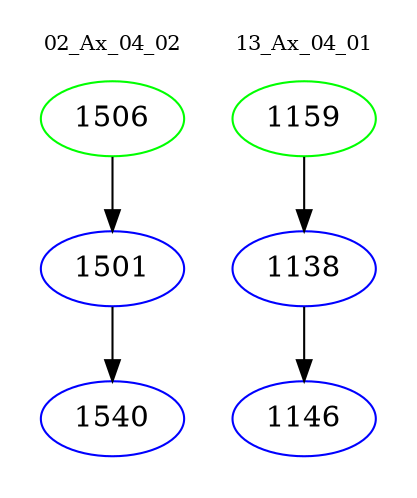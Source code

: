 digraph{
subgraph cluster_0 {
color = white
label = "02_Ax_04_02";
fontsize=10;
T0_1506 [label="1506", color="green"]
T0_1506 -> T0_1501 [color="black"]
T0_1501 [label="1501", color="blue"]
T0_1501 -> T0_1540 [color="black"]
T0_1540 [label="1540", color="blue"]
}
subgraph cluster_1 {
color = white
label = "13_Ax_04_01";
fontsize=10;
T1_1159 [label="1159", color="green"]
T1_1159 -> T1_1138 [color="black"]
T1_1138 [label="1138", color="blue"]
T1_1138 -> T1_1146 [color="black"]
T1_1146 [label="1146", color="blue"]
}
}
